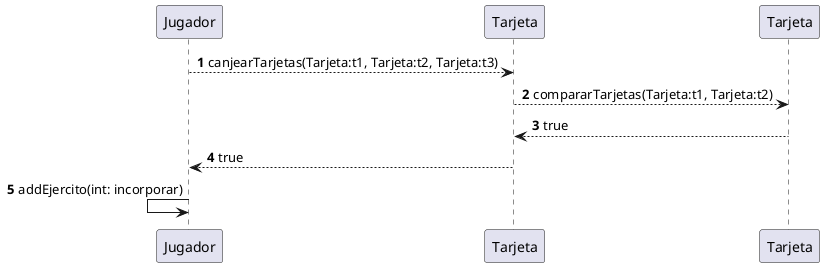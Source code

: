 @startuml
'https://plantuml.com/sequence-diagram

autonumber
participant "Jugador" as Jugador
participant "Tarjeta" as Tarjeta1
participant "Tarjeta" as Tarjeta2

Jugador-->Tarjeta1: canjearTarjetas(Tarjeta:t1, Tarjeta:t2, Tarjeta:t3)
Tarjeta1-->Tarjeta2: compararTarjetas(Tarjeta:t1, Tarjeta:t2)
Tarjeta2-->Tarjeta1: true
Tarjeta1-->Jugador: true
Jugador<-Jugador: addEjercito(int: incorporar)

@enduml
